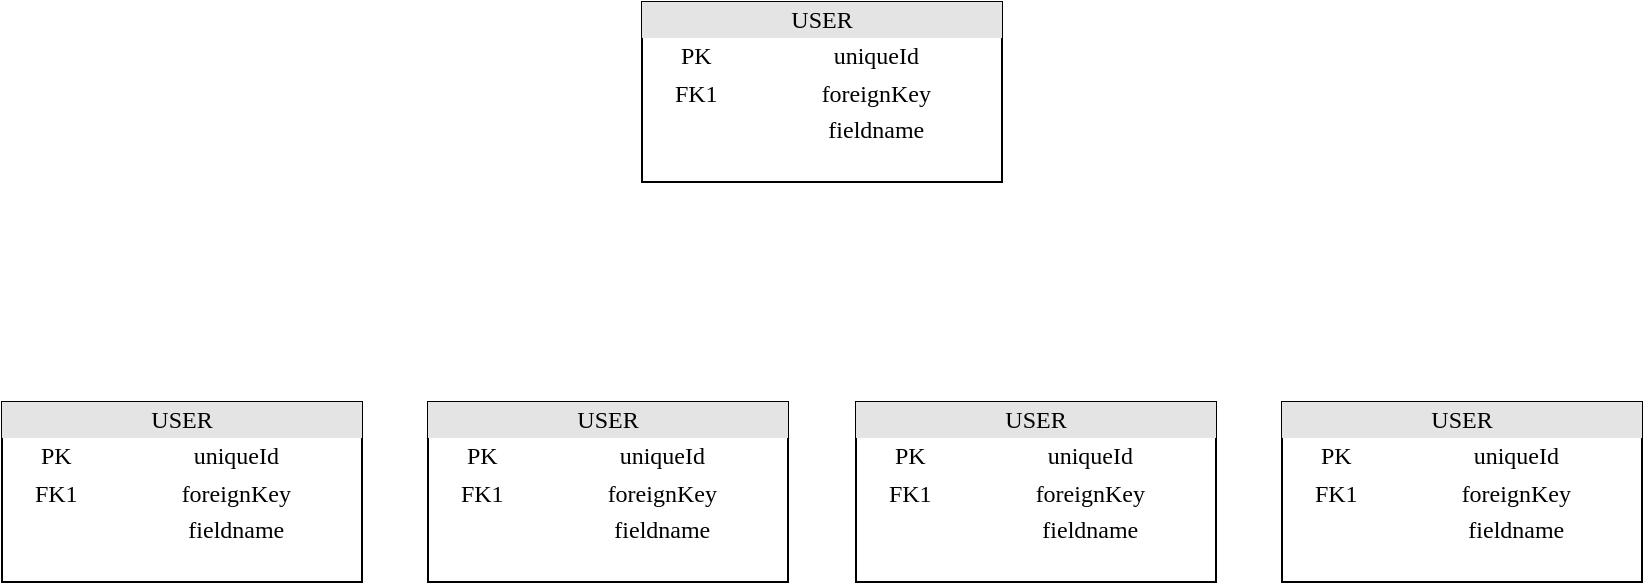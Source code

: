 <mxfile>
    <diagram id="s2tnUQLbZnxz_jrU3TlC" name="Page-1">
        <mxGraphModel dx="1538" dy="1884" grid="1" gridSize="10" guides="1" tooltips="1" connect="1" arrows="1" fold="1" page="1" pageScale="1" pageWidth="850" pageHeight="1100" math="0" shadow="0">
            <root>
                <mxCell id="0"/>
                <mxCell id="1" parent="0"/>
                <mxCell id="3" value="&lt;div style=&quot;box-sizing:border-box;width:100%;background:#e4e4e4;padding:2px;&quot;&gt;USER&lt;/div&gt;&lt;table style=&quot;width:100%;font-size:1em;&quot; cellpadding=&quot;2&quot; cellspacing=&quot;0&quot;&gt;&lt;tbody&gt;&lt;tr&gt;&lt;td&gt;PK&lt;/td&gt;&lt;td&gt;uniqueId&lt;/td&gt;&lt;/tr&gt;&lt;tr&gt;&lt;td&gt;FK1&lt;/td&gt;&lt;td&gt;foreignKey&lt;/td&gt;&lt;/tr&gt;&lt;tr&gt;&lt;td&gt;&lt;/td&gt;&lt;td&gt;fieldname&lt;/td&gt;&lt;/tr&gt;&lt;/tbody&gt;&lt;/table&gt;" style="verticalAlign=middle;align=center;overflow=fill;html=1;fontFamily=JetBrains Mono;" parent="1" vertex="1">
                    <mxGeometry x="320" y="-40" width="180" height="90" as="geometry"/>
                </mxCell>
                <mxCell id="4" value="&lt;div style=&quot;box-sizing:border-box;width:100%;background:#e4e4e4;padding:2px;&quot;&gt;USER&lt;/div&gt;&lt;table style=&quot;width:100%;font-size:1em;&quot; cellpadding=&quot;2&quot; cellspacing=&quot;0&quot;&gt;&lt;tbody&gt;&lt;tr&gt;&lt;td&gt;PK&lt;/td&gt;&lt;td&gt;uniqueId&lt;/td&gt;&lt;/tr&gt;&lt;tr&gt;&lt;td&gt;FK1&lt;/td&gt;&lt;td&gt;foreignKey&lt;/td&gt;&lt;/tr&gt;&lt;tr&gt;&lt;td&gt;&lt;/td&gt;&lt;td&gt;fieldname&lt;/td&gt;&lt;/tr&gt;&lt;/tbody&gt;&lt;/table&gt;" style="verticalAlign=middle;align=center;overflow=fill;html=1;fontFamily=JetBrains Mono;" vertex="1" parent="1">
                    <mxGeometry y="160" width="180" height="90" as="geometry"/>
                </mxCell>
                <mxCell id="5" value="&lt;div style=&quot;box-sizing:border-box;width:100%;background:#e4e4e4;padding:2px;&quot;&gt;USER&lt;/div&gt;&lt;table style=&quot;width:100%;font-size:1em;&quot; cellpadding=&quot;2&quot; cellspacing=&quot;0&quot;&gt;&lt;tbody&gt;&lt;tr&gt;&lt;td&gt;PK&lt;/td&gt;&lt;td&gt;uniqueId&lt;/td&gt;&lt;/tr&gt;&lt;tr&gt;&lt;td&gt;FK1&lt;/td&gt;&lt;td&gt;foreignKey&lt;/td&gt;&lt;/tr&gt;&lt;tr&gt;&lt;td&gt;&lt;/td&gt;&lt;td&gt;fieldname&lt;/td&gt;&lt;/tr&gt;&lt;/tbody&gt;&lt;/table&gt;" style="verticalAlign=middle;align=center;overflow=fill;html=1;fontFamily=JetBrains Mono;" vertex="1" parent="1">
                    <mxGeometry x="213" y="160" width="180" height="90" as="geometry"/>
                </mxCell>
                <mxCell id="6" value="&lt;div style=&quot;box-sizing:border-box;width:100%;background:#e4e4e4;padding:2px;&quot;&gt;USER&lt;/div&gt;&lt;table style=&quot;width:100%;font-size:1em;&quot; cellpadding=&quot;2&quot; cellspacing=&quot;0&quot;&gt;&lt;tbody&gt;&lt;tr&gt;&lt;td&gt;PK&lt;/td&gt;&lt;td&gt;uniqueId&lt;/td&gt;&lt;/tr&gt;&lt;tr&gt;&lt;td&gt;FK1&lt;/td&gt;&lt;td&gt;foreignKey&lt;/td&gt;&lt;/tr&gt;&lt;tr&gt;&lt;td&gt;&lt;/td&gt;&lt;td&gt;fieldname&lt;/td&gt;&lt;/tr&gt;&lt;/tbody&gt;&lt;/table&gt;" style="verticalAlign=middle;align=center;overflow=fill;html=1;fontFamily=JetBrains Mono;" vertex="1" parent="1">
                    <mxGeometry x="427" y="160" width="180" height="90" as="geometry"/>
                </mxCell>
                <mxCell id="7" value="&lt;div style=&quot;box-sizing:border-box;width:100%;background:#e4e4e4;padding:2px;&quot;&gt;USER&lt;/div&gt;&lt;table style=&quot;width:100%;font-size:1em;&quot; cellpadding=&quot;2&quot; cellspacing=&quot;0&quot;&gt;&lt;tbody&gt;&lt;tr&gt;&lt;td&gt;PK&lt;/td&gt;&lt;td&gt;uniqueId&lt;/td&gt;&lt;/tr&gt;&lt;tr&gt;&lt;td&gt;FK1&lt;/td&gt;&lt;td&gt;foreignKey&lt;/td&gt;&lt;/tr&gt;&lt;tr&gt;&lt;td&gt;&lt;/td&gt;&lt;td&gt;fieldname&lt;/td&gt;&lt;/tr&gt;&lt;/tbody&gt;&lt;/table&gt;" style="verticalAlign=middle;align=center;overflow=fill;html=1;fontFamily=JetBrains Mono;" vertex="1" parent="1">
                    <mxGeometry x="640" y="160" width="180" height="90" as="geometry"/>
                </mxCell>
            </root>
        </mxGraphModel>
    </diagram>
</mxfile>
